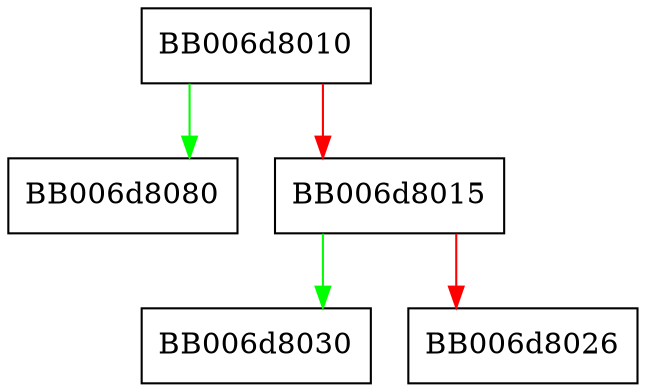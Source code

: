digraph mac_free {
  node [shape="box"];
  graph [splines=ortho];
  BB006d8010 -> BB006d8080 [color="green"];
  BB006d8010 -> BB006d8015 [color="red"];
  BB006d8015 -> BB006d8030 [color="green"];
  BB006d8015 -> BB006d8026 [color="red"];
}